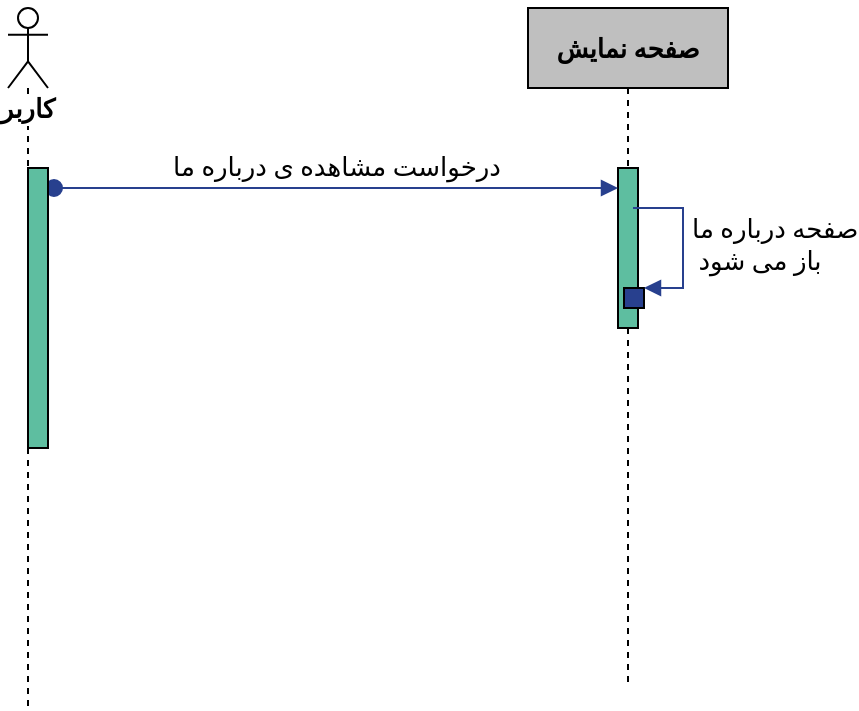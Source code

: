 <mxfile version="14.7.9" type="github">
  <diagram id="2JgCngSiGe960W6a-yv6" name="Page-1">
    <mxGraphModel dx="539" dy="261" grid="1" gridSize="10" guides="1" tooltips="1" connect="1" arrows="1" fold="1" page="1" pageScale="1" pageWidth="850" pageHeight="1100" math="0" shadow="0">
      <root>
        <mxCell id="0" />
        <mxCell id="1" parent="0" />
        <mxCell id="LwNcwx3EJBqjU3vXdGRu-1" value="&lt;font face=&quot;B Zar&quot; style=&quot;font-size: 13px&quot;&gt;&lt;b&gt;کاربر&lt;/b&gt;&lt;/font&gt;" style="shape=umlLifeline;participant=umlActor;perimeter=lifelinePerimeter;whiteSpace=wrap;html=1;container=1;collapsible=0;recursiveResize=0;verticalAlign=top;spacingTop=36;labelBackgroundColor=#ffffff;outlineConnect=0;size=40;" vertex="1" parent="1">
          <mxGeometry x="20" y="20" width="20" height="350" as="geometry" />
        </mxCell>
        <mxCell id="LwNcwx3EJBqjU3vXdGRu-2" value="&lt;font style=&quot;font-size: 13px;&quot;&gt;&lt;br style=&quot;font-size: 13px;&quot;&gt;صفحه نمایش&lt;br style=&quot;font-size: 13px;&quot;&gt;&lt;/font&gt;&lt;br style=&quot;font-size: 13px;&quot;&gt;" style="shape=umlLifeline;perimeter=lifelinePerimeter;whiteSpace=wrap;html=1;container=1;collapsible=0;recursiveResize=0;outlineConnect=0;fontSize=13;fontFamily=B Zar;fontStyle=1;fillColor=#BFBFBF;" vertex="1" parent="1">
          <mxGeometry x="280" y="20" width="100" height="340" as="geometry" />
        </mxCell>
        <mxCell id="LwNcwx3EJBqjU3vXdGRu-3" value="" style="html=1;points=[];perimeter=orthogonalPerimeter;fillColor=#5EBEA0;" vertex="1" parent="LwNcwx3EJBqjU3vXdGRu-2">
          <mxGeometry x="45" y="80" width="10" height="80" as="geometry" />
        </mxCell>
        <mxCell id="LwNcwx3EJBqjU3vXdGRu-4" value="" style="html=1;points=[];perimeter=orthogonalPerimeter;fillColor=#28408E;" vertex="1" parent="LwNcwx3EJBqjU3vXdGRu-2">
          <mxGeometry x="48" y="140" width="10" height="10" as="geometry" />
        </mxCell>
        <mxCell id="LwNcwx3EJBqjU3vXdGRu-5" value="&lt;font style=&quot;font-size: 13px&quot;&gt;درخواست مشاهده ی درباره ما&lt;/font&gt;" style="html=1;verticalAlign=bottom;startArrow=oval;endArrow=block;startSize=8;fontSize=13;fontFamily=B Zar;strokeColor=#28408E;" edge="1" parent="1" target="LwNcwx3EJBqjU3vXdGRu-3">
          <mxGeometry relative="1" as="geometry">
            <mxPoint x="43" y="110" as="sourcePoint" />
            <Array as="points">
              <mxPoint x="90" y="110" />
            </Array>
          </mxGeometry>
        </mxCell>
        <mxCell id="LwNcwx3EJBqjU3vXdGRu-6" value="&lt;font style=&quot;font-size: 13px&quot;&gt;صفحه درباره ما&lt;br style=&quot;font-size: 13px&quot;&gt;&amp;nbsp;باز می شود&lt;/font&gt;" style="edgeStyle=orthogonalEdgeStyle;html=1;align=left;spacingLeft=2;endArrow=block;rounded=0;entryX=1;entryY=0;fontFamily=B Zar;fontSize=13;strokeColor=#28408E;" edge="1" parent="1" target="LwNcwx3EJBqjU3vXdGRu-4">
          <mxGeometry relative="1" as="geometry">
            <mxPoint x="332.5" y="120" as="sourcePoint" />
            <Array as="points">
              <mxPoint x="357.5" y="120" />
            </Array>
          </mxGeometry>
        </mxCell>
        <mxCell id="LwNcwx3EJBqjU3vXdGRu-7" value="" style="html=1;points=[];perimeter=orthogonalPerimeter;fillColor=#5EBEA0;" vertex="1" parent="1">
          <mxGeometry x="30" y="100" width="10" height="140" as="geometry" />
        </mxCell>
      </root>
    </mxGraphModel>
  </diagram>
</mxfile>
